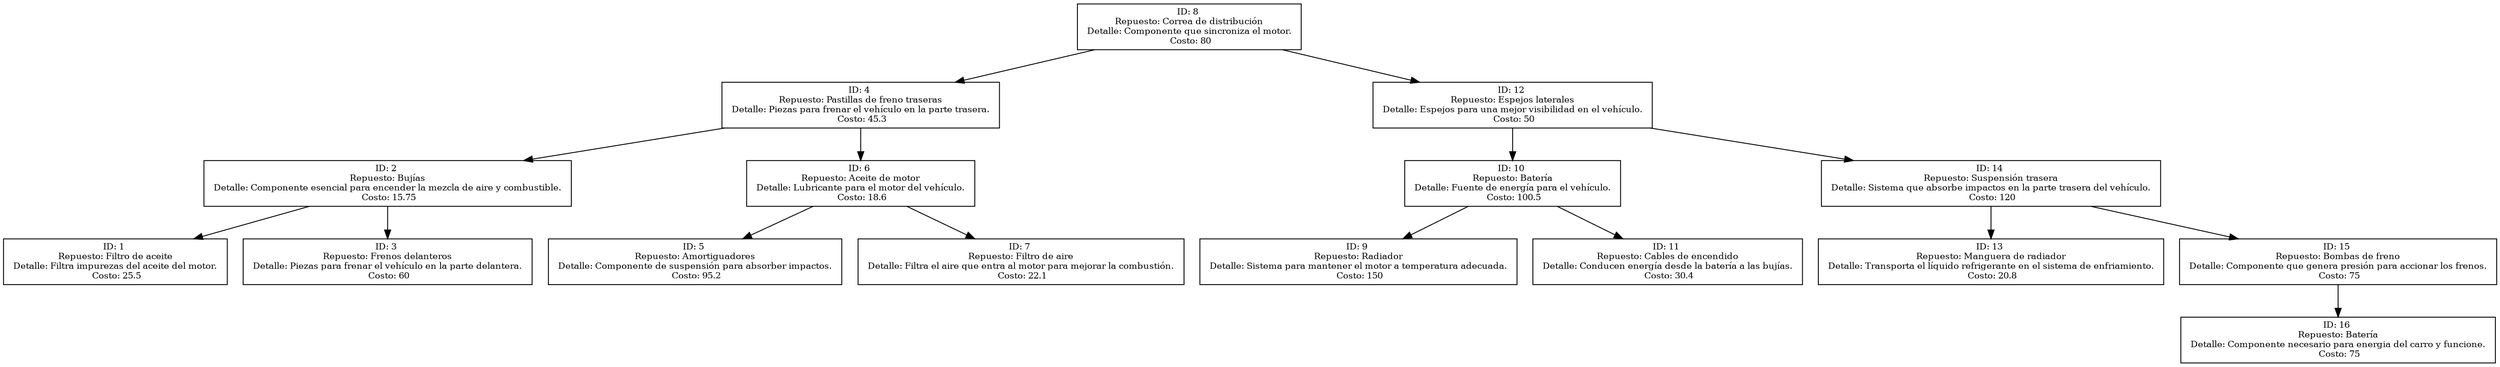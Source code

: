 digraph G {
node [shape=record, fontsize=10];
"ID: 8 \n Repuesto: Correa de distribución \n Detalle: Componente que sincroniza el motor. \n Costo: 80" -> "ID: 4 \n Repuesto: Pastillas de freno traseras \n Detalle: Piezas para frenar el vehículo en la parte trasera. \n Costo: 45.3";
"ID: 4 \n Repuesto: Pastillas de freno traseras \n Detalle: Piezas para frenar el vehículo en la parte trasera. \n Costo: 45.3" -> "ID: 2 \n Repuesto: Bujías \n Detalle: Componente esencial para encender la mezcla de aire y combustible. \n Costo: 15.75";
"ID: 2 \n Repuesto: Bujías \n Detalle: Componente esencial para encender la mezcla de aire y combustible. \n Costo: 15.75" -> "ID: 1 \n Repuesto: Filtro de aceite \n Detalle: Filtra impurezas del aceite del motor. \n Costo: 25.5";
"ID: 2 \n Repuesto: Bujías \n Detalle: Componente esencial para encender la mezcla de aire y combustible. \n Costo: 15.75" -> "ID: 3 \n Repuesto: Frenos delanteros \n Detalle: Piezas para frenar el vehículo en la parte delantera. \n Costo: 60";
"ID: 4 \n Repuesto: Pastillas de freno traseras \n Detalle: Piezas para frenar el vehículo en la parte trasera. \n Costo: 45.3" -> "ID: 6 \n Repuesto: Aceite de motor \n Detalle: Lubricante para el motor del vehículo. \n Costo: 18.6";
"ID: 6 \n Repuesto: Aceite de motor \n Detalle: Lubricante para el motor del vehículo. \n Costo: 18.6" -> "ID: 5 \n Repuesto: Amortiguadores \n Detalle: Componente de suspensión para absorber impactos. \n Costo: 95.2";
"ID: 6 \n Repuesto: Aceite de motor \n Detalle: Lubricante para el motor del vehículo. \n Costo: 18.6" -> "ID: 7 \n Repuesto: Filtro de aire \n Detalle: Filtra el aire que entra al motor para mejorar la combustión. \n Costo: 22.1";
"ID: 8 \n Repuesto: Correa de distribución \n Detalle: Componente que sincroniza el motor. \n Costo: 80" -> "ID: 12 \n Repuesto: Espejos laterales \n Detalle: Espejos para una mejor visibilidad en el vehículo. \n Costo: 50";
"ID: 12 \n Repuesto: Espejos laterales \n Detalle: Espejos para una mejor visibilidad en el vehículo. \n Costo: 50" -> "ID: 10 \n Repuesto: Batería \n Detalle: Fuente de energía para el vehículo. \n Costo: 100.5";
"ID: 10 \n Repuesto: Batería \n Detalle: Fuente de energía para el vehículo. \n Costo: 100.5" -> "ID: 9 \n Repuesto: Radiador \n Detalle: Sistema para mantener el motor a temperatura adecuada. \n Costo: 150";
"ID: 10 \n Repuesto: Batería \n Detalle: Fuente de energía para el vehículo. \n Costo: 100.5" -> "ID: 11 \n Repuesto: Cables de encendido \n Detalle: Conducen energía desde la batería a las bujías. \n Costo: 30.4";
"ID: 12 \n Repuesto: Espejos laterales \n Detalle: Espejos para una mejor visibilidad en el vehículo. \n Costo: 50" -> "ID: 14 \n Repuesto: Suspensión trasera \n Detalle: Sistema que absorbe impactos en la parte trasera del vehículo. \n Costo: 120";
"ID: 14 \n Repuesto: Suspensión trasera \n Detalle: Sistema que absorbe impactos en la parte trasera del vehículo. \n Costo: 120" -> "ID: 13 \n Repuesto: Manguera de radiador \n Detalle: Transporta el líquido refrigerante en el sistema de enfriamiento. \n Costo: 20.8";
"ID: 14 \n Repuesto: Suspensión trasera \n Detalle: Sistema que absorbe impactos en la parte trasera del vehículo. \n Costo: 120" -> "ID: 15 \n Repuesto: Bombas de freno \n Detalle: Componente que genera presión para accionar los frenos. \n Costo: 75";
"ID: 15 \n Repuesto: Bombas de freno \n Detalle: Componente que genera presión para accionar los frenos. \n Costo: 75" -> "ID: 16 \n Repuesto: Batería \n Detalle: Componente necesario para energia del carro y funcione. \n Costo: 75";
}
